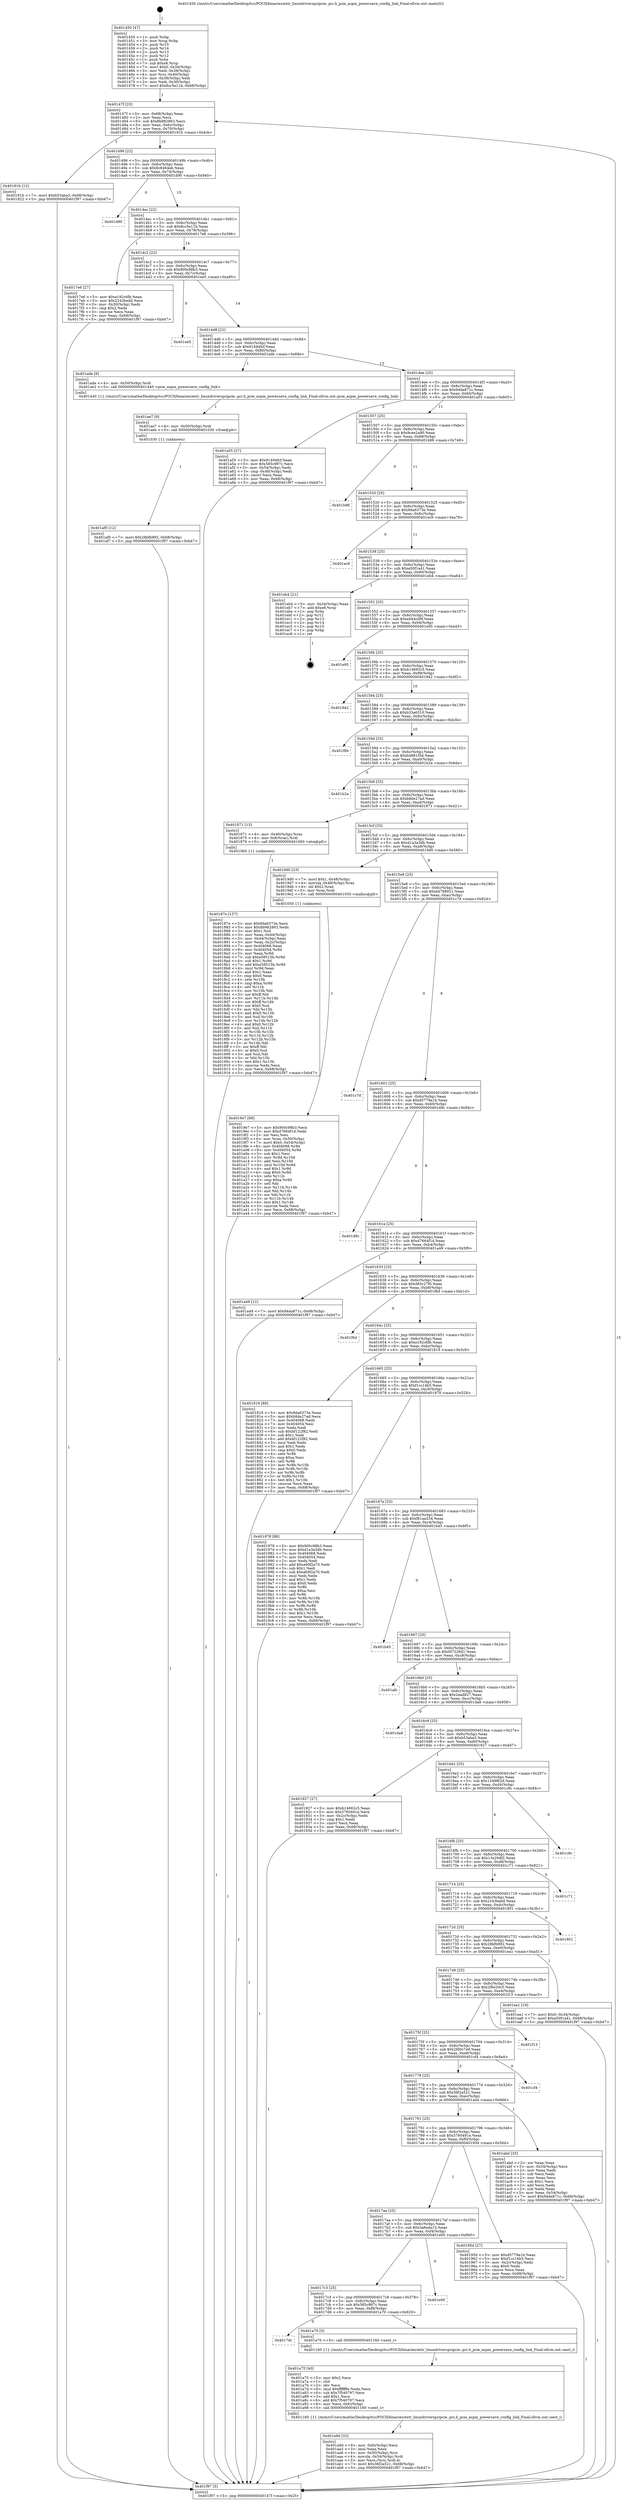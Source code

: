 digraph "0x401450" {
  label = "0x401450 (/mnt/c/Users/mathe/Desktop/tcc/POCII/binaries/extr_linuxdriverspcipcie..pci.h_pcie_aspm_powersave_config_link_Final-ollvm.out::main(0))"
  labelloc = "t"
  node[shape=record]

  Entry [label="",width=0.3,height=0.3,shape=circle,fillcolor=black,style=filled]
  "0x40147f" [label="{
     0x40147f [23]\l
     | [instrs]\l
     &nbsp;&nbsp;0x40147f \<+3\>: mov -0x68(%rbp),%eax\l
     &nbsp;&nbsp;0x401482 \<+2\>: mov %eax,%ecx\l
     &nbsp;&nbsp;0x401484 \<+6\>: sub $0x8b982863,%ecx\l
     &nbsp;&nbsp;0x40148a \<+3\>: mov %eax,-0x6c(%rbp)\l
     &nbsp;&nbsp;0x40148d \<+3\>: mov %ecx,-0x70(%rbp)\l
     &nbsp;&nbsp;0x401490 \<+6\>: je 000000000040191b \<main+0x4cb\>\l
  }"]
  "0x40191b" [label="{
     0x40191b [12]\l
     | [instrs]\l
     &nbsp;&nbsp;0x40191b \<+7\>: movl $0xb53aba3,-0x68(%rbp)\l
     &nbsp;&nbsp;0x401922 \<+5\>: jmp 0000000000401f97 \<main+0xb47\>\l
  }"]
  "0x401496" [label="{
     0x401496 [22]\l
     | [instrs]\l
     &nbsp;&nbsp;0x401496 \<+5\>: jmp 000000000040149b \<main+0x4b\>\l
     &nbsp;&nbsp;0x40149b \<+3\>: mov -0x6c(%rbp),%eax\l
     &nbsp;&nbsp;0x40149e \<+5\>: sub $0x8c8464eb,%eax\l
     &nbsp;&nbsp;0x4014a3 \<+3\>: mov %eax,-0x74(%rbp)\l
     &nbsp;&nbsp;0x4014a6 \<+6\>: je 0000000000401d90 \<main+0x940\>\l
  }"]
  Exit [label="",width=0.3,height=0.3,shape=circle,fillcolor=black,style=filled,peripheries=2]
  "0x401d90" [label="{
     0x401d90\l
  }", style=dashed]
  "0x4014ac" [label="{
     0x4014ac [22]\l
     | [instrs]\l
     &nbsp;&nbsp;0x4014ac \<+5\>: jmp 00000000004014b1 \<main+0x61\>\l
     &nbsp;&nbsp;0x4014b1 \<+3\>: mov -0x6c(%rbp),%eax\l
     &nbsp;&nbsp;0x4014b4 \<+5\>: sub $0x8cc5e11b,%eax\l
     &nbsp;&nbsp;0x4014b9 \<+3\>: mov %eax,-0x78(%rbp)\l
     &nbsp;&nbsp;0x4014bc \<+6\>: je 00000000004017e6 \<main+0x396\>\l
  }"]
  "0x401af0" [label="{
     0x401af0 [12]\l
     | [instrs]\l
     &nbsp;&nbsp;0x401af0 \<+7\>: movl $0x28bfb992,-0x68(%rbp)\l
     &nbsp;&nbsp;0x401af7 \<+5\>: jmp 0000000000401f97 \<main+0xb47\>\l
  }"]
  "0x4017e6" [label="{
     0x4017e6 [27]\l
     | [instrs]\l
     &nbsp;&nbsp;0x4017e6 \<+5\>: mov $0xe192c6fb,%eax\l
     &nbsp;&nbsp;0x4017eb \<+5\>: mov $0x2243bedd,%ecx\l
     &nbsp;&nbsp;0x4017f0 \<+3\>: mov -0x30(%rbp),%edx\l
     &nbsp;&nbsp;0x4017f3 \<+3\>: cmp $0x2,%edx\l
     &nbsp;&nbsp;0x4017f6 \<+3\>: cmovne %ecx,%eax\l
     &nbsp;&nbsp;0x4017f9 \<+3\>: mov %eax,-0x68(%rbp)\l
     &nbsp;&nbsp;0x4017fc \<+5\>: jmp 0000000000401f97 \<main+0xb47\>\l
  }"]
  "0x4014c2" [label="{
     0x4014c2 [22]\l
     | [instrs]\l
     &nbsp;&nbsp;0x4014c2 \<+5\>: jmp 00000000004014c7 \<main+0x77\>\l
     &nbsp;&nbsp;0x4014c7 \<+3\>: mov -0x6c(%rbp),%eax\l
     &nbsp;&nbsp;0x4014ca \<+5\>: sub $0x900c98b3,%eax\l
     &nbsp;&nbsp;0x4014cf \<+3\>: mov %eax,-0x7c(%rbp)\l
     &nbsp;&nbsp;0x4014d2 \<+6\>: je 0000000000401ee5 \<main+0xa95\>\l
  }"]
  "0x401f97" [label="{
     0x401f97 [5]\l
     | [instrs]\l
     &nbsp;&nbsp;0x401f97 \<+5\>: jmp 000000000040147f \<main+0x2f\>\l
  }"]
  "0x401450" [label="{
     0x401450 [47]\l
     | [instrs]\l
     &nbsp;&nbsp;0x401450 \<+1\>: push %rbp\l
     &nbsp;&nbsp;0x401451 \<+3\>: mov %rsp,%rbp\l
     &nbsp;&nbsp;0x401454 \<+2\>: push %r15\l
     &nbsp;&nbsp;0x401456 \<+2\>: push %r14\l
     &nbsp;&nbsp;0x401458 \<+2\>: push %r13\l
     &nbsp;&nbsp;0x40145a \<+2\>: push %r12\l
     &nbsp;&nbsp;0x40145c \<+1\>: push %rbx\l
     &nbsp;&nbsp;0x40145d \<+7\>: sub $0xe8,%rsp\l
     &nbsp;&nbsp;0x401464 \<+7\>: movl $0x0,-0x34(%rbp)\l
     &nbsp;&nbsp;0x40146b \<+3\>: mov %edi,-0x38(%rbp)\l
     &nbsp;&nbsp;0x40146e \<+4\>: mov %rsi,-0x40(%rbp)\l
     &nbsp;&nbsp;0x401472 \<+3\>: mov -0x38(%rbp),%edi\l
     &nbsp;&nbsp;0x401475 \<+3\>: mov %edi,-0x30(%rbp)\l
     &nbsp;&nbsp;0x401478 \<+7\>: movl $0x8cc5e11b,-0x68(%rbp)\l
  }"]
  "0x401ae7" [label="{
     0x401ae7 [9]\l
     | [instrs]\l
     &nbsp;&nbsp;0x401ae7 \<+4\>: mov -0x50(%rbp),%rdi\l
     &nbsp;&nbsp;0x401aeb \<+5\>: call 0000000000401030 \<free@plt\>\l
     | [calls]\l
     &nbsp;&nbsp;0x401030 \{1\} (unknown)\l
  }"]
  "0x401ee5" [label="{
     0x401ee5\l
  }", style=dashed]
  "0x4014d8" [label="{
     0x4014d8 [22]\l
     | [instrs]\l
     &nbsp;&nbsp;0x4014d8 \<+5\>: jmp 00000000004014dd \<main+0x8d\>\l
     &nbsp;&nbsp;0x4014dd \<+3\>: mov -0x6c(%rbp),%eax\l
     &nbsp;&nbsp;0x4014e0 \<+5\>: sub $0x91494fcf,%eax\l
     &nbsp;&nbsp;0x4014e5 \<+3\>: mov %eax,-0x80(%rbp)\l
     &nbsp;&nbsp;0x4014e8 \<+6\>: je 0000000000401ade \<main+0x68e\>\l
  }"]
  "0x401a9d" [label="{
     0x401a9d [32]\l
     | [instrs]\l
     &nbsp;&nbsp;0x401a9d \<+6\>: mov -0xfc(%rbp),%ecx\l
     &nbsp;&nbsp;0x401aa3 \<+3\>: imul %eax,%ecx\l
     &nbsp;&nbsp;0x401aa6 \<+4\>: mov -0x50(%rbp),%rsi\l
     &nbsp;&nbsp;0x401aaa \<+4\>: movslq -0x54(%rbp),%rdi\l
     &nbsp;&nbsp;0x401aae \<+3\>: mov %ecx,(%rsi,%rdi,4)\l
     &nbsp;&nbsp;0x401ab1 \<+7\>: movl $0x36f2a521,-0x68(%rbp)\l
     &nbsp;&nbsp;0x401ab8 \<+5\>: jmp 0000000000401f97 \<main+0xb47\>\l
  }"]
  "0x401ade" [label="{
     0x401ade [9]\l
     | [instrs]\l
     &nbsp;&nbsp;0x401ade \<+4\>: mov -0x50(%rbp),%rdi\l
     &nbsp;&nbsp;0x401ae2 \<+5\>: call 0000000000401440 \<pcie_aspm_powersave_config_link\>\l
     | [calls]\l
     &nbsp;&nbsp;0x401440 \{1\} (/mnt/c/Users/mathe/Desktop/tcc/POCII/binaries/extr_linuxdriverspcipcie..pci.h_pcie_aspm_powersave_config_link_Final-ollvm.out::pcie_aspm_powersave_config_link)\l
  }"]
  "0x4014ee" [label="{
     0x4014ee [25]\l
     | [instrs]\l
     &nbsp;&nbsp;0x4014ee \<+5\>: jmp 00000000004014f3 \<main+0xa3\>\l
     &nbsp;&nbsp;0x4014f3 \<+3\>: mov -0x6c(%rbp),%eax\l
     &nbsp;&nbsp;0x4014f6 \<+5\>: sub $0x94da871c,%eax\l
     &nbsp;&nbsp;0x4014fb \<+6\>: mov %eax,-0x84(%rbp)\l
     &nbsp;&nbsp;0x401501 \<+6\>: je 0000000000401a55 \<main+0x605\>\l
  }"]
  "0x401a75" [label="{
     0x401a75 [40]\l
     | [instrs]\l
     &nbsp;&nbsp;0x401a75 \<+5\>: mov $0x2,%ecx\l
     &nbsp;&nbsp;0x401a7a \<+1\>: cltd\l
     &nbsp;&nbsp;0x401a7b \<+2\>: idiv %ecx\l
     &nbsp;&nbsp;0x401a7d \<+6\>: imul $0xfffffffe,%edx,%ecx\l
     &nbsp;&nbsp;0x401a83 \<+6\>: sub $0x7f540797,%ecx\l
     &nbsp;&nbsp;0x401a89 \<+3\>: add $0x1,%ecx\l
     &nbsp;&nbsp;0x401a8c \<+6\>: add $0x7f540797,%ecx\l
     &nbsp;&nbsp;0x401a92 \<+6\>: mov %ecx,-0xfc(%rbp)\l
     &nbsp;&nbsp;0x401a98 \<+5\>: call 0000000000401160 \<next_i\>\l
     | [calls]\l
     &nbsp;&nbsp;0x401160 \{1\} (/mnt/c/Users/mathe/Desktop/tcc/POCII/binaries/extr_linuxdriverspcipcie..pci.h_pcie_aspm_powersave_config_link_Final-ollvm.out::next_i)\l
  }"]
  "0x401a55" [label="{
     0x401a55 [27]\l
     | [instrs]\l
     &nbsp;&nbsp;0x401a55 \<+5\>: mov $0x91494fcf,%eax\l
     &nbsp;&nbsp;0x401a5a \<+5\>: mov $0x585c997c,%ecx\l
     &nbsp;&nbsp;0x401a5f \<+3\>: mov -0x54(%rbp),%edx\l
     &nbsp;&nbsp;0x401a62 \<+3\>: cmp -0x48(%rbp),%edx\l
     &nbsp;&nbsp;0x401a65 \<+3\>: cmovl %ecx,%eax\l
     &nbsp;&nbsp;0x401a68 \<+3\>: mov %eax,-0x68(%rbp)\l
     &nbsp;&nbsp;0x401a6b \<+5\>: jmp 0000000000401f97 \<main+0xb47\>\l
  }"]
  "0x401507" [label="{
     0x401507 [25]\l
     | [instrs]\l
     &nbsp;&nbsp;0x401507 \<+5\>: jmp 000000000040150c \<main+0xbc\>\l
     &nbsp;&nbsp;0x40150c \<+3\>: mov -0x6c(%rbp),%eax\l
     &nbsp;&nbsp;0x40150f \<+5\>: sub $0x9cee2a90,%eax\l
     &nbsp;&nbsp;0x401514 \<+6\>: mov %eax,-0x88(%rbp)\l
     &nbsp;&nbsp;0x40151a \<+6\>: je 0000000000401b98 \<main+0x748\>\l
  }"]
  "0x4017dc" [label="{
     0x4017dc\l
  }", style=dashed]
  "0x401b98" [label="{
     0x401b98\l
  }", style=dashed]
  "0x401520" [label="{
     0x401520 [25]\l
     | [instrs]\l
     &nbsp;&nbsp;0x401520 \<+5\>: jmp 0000000000401525 \<main+0xd5\>\l
     &nbsp;&nbsp;0x401525 \<+3\>: mov -0x6c(%rbp),%eax\l
     &nbsp;&nbsp;0x401528 \<+5\>: sub $0x9da6373e,%eax\l
     &nbsp;&nbsp;0x40152d \<+6\>: mov %eax,-0x8c(%rbp)\l
     &nbsp;&nbsp;0x401533 \<+6\>: je 0000000000401ec9 \<main+0xa79\>\l
  }"]
  "0x401a70" [label="{
     0x401a70 [5]\l
     | [instrs]\l
     &nbsp;&nbsp;0x401a70 \<+5\>: call 0000000000401160 \<next_i\>\l
     | [calls]\l
     &nbsp;&nbsp;0x401160 \{1\} (/mnt/c/Users/mathe/Desktop/tcc/POCII/binaries/extr_linuxdriverspcipcie..pci.h_pcie_aspm_powersave_config_link_Final-ollvm.out::next_i)\l
  }"]
  "0x401ec9" [label="{
     0x401ec9\l
  }", style=dashed]
  "0x401539" [label="{
     0x401539 [25]\l
     | [instrs]\l
     &nbsp;&nbsp;0x401539 \<+5\>: jmp 000000000040153e \<main+0xee\>\l
     &nbsp;&nbsp;0x40153e \<+3\>: mov -0x6c(%rbp),%eax\l
     &nbsp;&nbsp;0x401541 \<+5\>: sub $0xa50f1a41,%eax\l
     &nbsp;&nbsp;0x401546 \<+6\>: mov %eax,-0x90(%rbp)\l
     &nbsp;&nbsp;0x40154c \<+6\>: je 0000000000401eb4 \<main+0xa64\>\l
  }"]
  "0x4017c3" [label="{
     0x4017c3 [25]\l
     | [instrs]\l
     &nbsp;&nbsp;0x4017c3 \<+5\>: jmp 00000000004017c8 \<main+0x378\>\l
     &nbsp;&nbsp;0x4017c8 \<+3\>: mov -0x6c(%rbp),%eax\l
     &nbsp;&nbsp;0x4017cb \<+5\>: sub $0x585c997c,%eax\l
     &nbsp;&nbsp;0x4017d0 \<+6\>: mov %eax,-0xf8(%rbp)\l
     &nbsp;&nbsp;0x4017d6 \<+6\>: je 0000000000401a70 \<main+0x620\>\l
  }"]
  "0x401eb4" [label="{
     0x401eb4 [21]\l
     | [instrs]\l
     &nbsp;&nbsp;0x401eb4 \<+3\>: mov -0x34(%rbp),%eax\l
     &nbsp;&nbsp;0x401eb7 \<+7\>: add $0xe8,%rsp\l
     &nbsp;&nbsp;0x401ebe \<+1\>: pop %rbx\l
     &nbsp;&nbsp;0x401ebf \<+2\>: pop %r12\l
     &nbsp;&nbsp;0x401ec1 \<+2\>: pop %r13\l
     &nbsp;&nbsp;0x401ec3 \<+2\>: pop %r14\l
     &nbsp;&nbsp;0x401ec5 \<+2\>: pop %r15\l
     &nbsp;&nbsp;0x401ec7 \<+1\>: pop %rbp\l
     &nbsp;&nbsp;0x401ec8 \<+1\>: ret\l
  }"]
  "0x401552" [label="{
     0x401552 [25]\l
     | [instrs]\l
     &nbsp;&nbsp;0x401552 \<+5\>: jmp 0000000000401557 \<main+0x107\>\l
     &nbsp;&nbsp;0x401557 \<+3\>: mov -0x6c(%rbp),%eax\l
     &nbsp;&nbsp;0x40155a \<+5\>: sub $0xa944cd9f,%eax\l
     &nbsp;&nbsp;0x40155f \<+6\>: mov %eax,-0x94(%rbp)\l
     &nbsp;&nbsp;0x401565 \<+6\>: je 0000000000401e95 \<main+0xa45\>\l
  }"]
  "0x401e00" [label="{
     0x401e00\l
  }", style=dashed]
  "0x401e95" [label="{
     0x401e95\l
  }", style=dashed]
  "0x40156b" [label="{
     0x40156b [25]\l
     | [instrs]\l
     &nbsp;&nbsp;0x40156b \<+5\>: jmp 0000000000401570 \<main+0x120\>\l
     &nbsp;&nbsp;0x401570 \<+3\>: mov -0x6c(%rbp),%eax\l
     &nbsp;&nbsp;0x401573 \<+5\>: sub $0xb14662c5,%eax\l
     &nbsp;&nbsp;0x401578 \<+6\>: mov %eax,-0x98(%rbp)\l
     &nbsp;&nbsp;0x40157e \<+6\>: je 0000000000401942 \<main+0x4f2\>\l
  }"]
  "0x4019e7" [label="{
     0x4019e7 [98]\l
     | [instrs]\l
     &nbsp;&nbsp;0x4019e7 \<+5\>: mov $0x900c98b3,%ecx\l
     &nbsp;&nbsp;0x4019ec \<+5\>: mov $0xd7664f1d,%edx\l
     &nbsp;&nbsp;0x4019f1 \<+2\>: xor %esi,%esi\l
     &nbsp;&nbsp;0x4019f3 \<+4\>: mov %rax,-0x50(%rbp)\l
     &nbsp;&nbsp;0x4019f7 \<+7\>: movl $0x0,-0x54(%rbp)\l
     &nbsp;&nbsp;0x4019fe \<+8\>: mov 0x404068,%r8d\l
     &nbsp;&nbsp;0x401a06 \<+8\>: mov 0x404054,%r9d\l
     &nbsp;&nbsp;0x401a0e \<+3\>: sub $0x1,%esi\l
     &nbsp;&nbsp;0x401a11 \<+3\>: mov %r8d,%r10d\l
     &nbsp;&nbsp;0x401a14 \<+3\>: add %esi,%r10d\l
     &nbsp;&nbsp;0x401a17 \<+4\>: imul %r10d,%r8d\l
     &nbsp;&nbsp;0x401a1b \<+4\>: and $0x1,%r8d\l
     &nbsp;&nbsp;0x401a1f \<+4\>: cmp $0x0,%r8d\l
     &nbsp;&nbsp;0x401a23 \<+4\>: sete %r11b\l
     &nbsp;&nbsp;0x401a27 \<+4\>: cmp $0xa,%r9d\l
     &nbsp;&nbsp;0x401a2b \<+3\>: setl %bl\l
     &nbsp;&nbsp;0x401a2e \<+3\>: mov %r11b,%r14b\l
     &nbsp;&nbsp;0x401a31 \<+3\>: and %bl,%r14b\l
     &nbsp;&nbsp;0x401a34 \<+3\>: xor %bl,%r11b\l
     &nbsp;&nbsp;0x401a37 \<+3\>: or %r11b,%r14b\l
     &nbsp;&nbsp;0x401a3a \<+4\>: test $0x1,%r14b\l
     &nbsp;&nbsp;0x401a3e \<+3\>: cmovne %edx,%ecx\l
     &nbsp;&nbsp;0x401a41 \<+3\>: mov %ecx,-0x68(%rbp)\l
     &nbsp;&nbsp;0x401a44 \<+5\>: jmp 0000000000401f97 \<main+0xb47\>\l
  }"]
  "0x401942" [label="{
     0x401942\l
  }", style=dashed]
  "0x401584" [label="{
     0x401584 [25]\l
     | [instrs]\l
     &nbsp;&nbsp;0x401584 \<+5\>: jmp 0000000000401589 \<main+0x139\>\l
     &nbsp;&nbsp;0x401589 \<+3\>: mov -0x6c(%rbp),%eax\l
     &nbsp;&nbsp;0x40158c \<+5\>: sub $0xb33a6310,%eax\l
     &nbsp;&nbsp;0x401591 \<+6\>: mov %eax,-0x9c(%rbp)\l
     &nbsp;&nbsp;0x401597 \<+6\>: je 0000000000401f8b \<main+0xb3b\>\l
  }"]
  "0x4017aa" [label="{
     0x4017aa [25]\l
     | [instrs]\l
     &nbsp;&nbsp;0x4017aa \<+5\>: jmp 00000000004017af \<main+0x35f\>\l
     &nbsp;&nbsp;0x4017af \<+3\>: mov -0x6c(%rbp),%eax\l
     &nbsp;&nbsp;0x4017b2 \<+5\>: sub $0x3a6eda13,%eax\l
     &nbsp;&nbsp;0x4017b7 \<+6\>: mov %eax,-0xf4(%rbp)\l
     &nbsp;&nbsp;0x4017bd \<+6\>: je 0000000000401e00 \<main+0x9b0\>\l
  }"]
  "0x401f8b" [label="{
     0x401f8b\l
  }", style=dashed]
  "0x40159d" [label="{
     0x40159d [25]\l
     | [instrs]\l
     &nbsp;&nbsp;0x40159d \<+5\>: jmp 00000000004015a2 \<main+0x152\>\l
     &nbsp;&nbsp;0x4015a2 \<+3\>: mov -0x6c(%rbp),%eax\l
     &nbsp;&nbsp;0x4015a5 \<+5\>: sub $0xb4881f3d,%eax\l
     &nbsp;&nbsp;0x4015aa \<+6\>: mov %eax,-0xa0(%rbp)\l
     &nbsp;&nbsp;0x4015b0 \<+6\>: je 0000000000401b2a \<main+0x6da\>\l
  }"]
  "0x40195d" [label="{
     0x40195d [27]\l
     | [instrs]\l
     &nbsp;&nbsp;0x40195d \<+5\>: mov $0xd5779a1b,%eax\l
     &nbsp;&nbsp;0x401962 \<+5\>: mov $0xf1cc14b5,%ecx\l
     &nbsp;&nbsp;0x401967 \<+3\>: mov -0x2c(%rbp),%edx\l
     &nbsp;&nbsp;0x40196a \<+3\>: cmp $0x0,%edx\l
     &nbsp;&nbsp;0x40196d \<+3\>: cmove %ecx,%eax\l
     &nbsp;&nbsp;0x401970 \<+3\>: mov %eax,-0x68(%rbp)\l
     &nbsp;&nbsp;0x401973 \<+5\>: jmp 0000000000401f97 \<main+0xb47\>\l
  }"]
  "0x401b2a" [label="{
     0x401b2a\l
  }", style=dashed]
  "0x4015b6" [label="{
     0x4015b6 [25]\l
     | [instrs]\l
     &nbsp;&nbsp;0x4015b6 \<+5\>: jmp 00000000004015bb \<main+0x16b\>\l
     &nbsp;&nbsp;0x4015bb \<+3\>: mov -0x6c(%rbp),%eax\l
     &nbsp;&nbsp;0x4015be \<+5\>: sub $0xb8de27ad,%eax\l
     &nbsp;&nbsp;0x4015c3 \<+6\>: mov %eax,-0xa4(%rbp)\l
     &nbsp;&nbsp;0x4015c9 \<+6\>: je 0000000000401871 \<main+0x421\>\l
  }"]
  "0x401791" [label="{
     0x401791 [25]\l
     | [instrs]\l
     &nbsp;&nbsp;0x401791 \<+5\>: jmp 0000000000401796 \<main+0x346\>\l
     &nbsp;&nbsp;0x401796 \<+3\>: mov -0x6c(%rbp),%eax\l
     &nbsp;&nbsp;0x401799 \<+5\>: sub $0x3760491e,%eax\l
     &nbsp;&nbsp;0x40179e \<+6\>: mov %eax,-0xf0(%rbp)\l
     &nbsp;&nbsp;0x4017a4 \<+6\>: je 000000000040195d \<main+0x50d\>\l
  }"]
  "0x401871" [label="{
     0x401871 [13]\l
     | [instrs]\l
     &nbsp;&nbsp;0x401871 \<+4\>: mov -0x40(%rbp),%rax\l
     &nbsp;&nbsp;0x401875 \<+4\>: mov 0x8(%rax),%rdi\l
     &nbsp;&nbsp;0x401879 \<+5\>: call 0000000000401060 \<atoi@plt\>\l
     | [calls]\l
     &nbsp;&nbsp;0x401060 \{1\} (unknown)\l
  }"]
  "0x4015cf" [label="{
     0x4015cf [25]\l
     | [instrs]\l
     &nbsp;&nbsp;0x4015cf \<+5\>: jmp 00000000004015d4 \<main+0x184\>\l
     &nbsp;&nbsp;0x4015d4 \<+3\>: mov -0x6c(%rbp),%eax\l
     &nbsp;&nbsp;0x4015d7 \<+5\>: sub $0xd1a3a3db,%eax\l
     &nbsp;&nbsp;0x4015dc \<+6\>: mov %eax,-0xa8(%rbp)\l
     &nbsp;&nbsp;0x4015e2 \<+6\>: je 00000000004019d0 \<main+0x580\>\l
  }"]
  "0x401abd" [label="{
     0x401abd [33]\l
     | [instrs]\l
     &nbsp;&nbsp;0x401abd \<+2\>: xor %eax,%eax\l
     &nbsp;&nbsp;0x401abf \<+3\>: mov -0x54(%rbp),%ecx\l
     &nbsp;&nbsp;0x401ac2 \<+2\>: mov %eax,%edx\l
     &nbsp;&nbsp;0x401ac4 \<+2\>: sub %ecx,%edx\l
     &nbsp;&nbsp;0x401ac6 \<+2\>: mov %eax,%ecx\l
     &nbsp;&nbsp;0x401ac8 \<+3\>: sub $0x1,%ecx\l
     &nbsp;&nbsp;0x401acb \<+2\>: add %ecx,%edx\l
     &nbsp;&nbsp;0x401acd \<+2\>: sub %edx,%eax\l
     &nbsp;&nbsp;0x401acf \<+3\>: mov %eax,-0x54(%rbp)\l
     &nbsp;&nbsp;0x401ad2 \<+7\>: movl $0x94da871c,-0x68(%rbp)\l
     &nbsp;&nbsp;0x401ad9 \<+5\>: jmp 0000000000401f97 \<main+0xb47\>\l
  }"]
  "0x4019d0" [label="{
     0x4019d0 [23]\l
     | [instrs]\l
     &nbsp;&nbsp;0x4019d0 \<+7\>: movl $0x1,-0x48(%rbp)\l
     &nbsp;&nbsp;0x4019d7 \<+4\>: movslq -0x48(%rbp),%rax\l
     &nbsp;&nbsp;0x4019db \<+4\>: shl $0x2,%rax\l
     &nbsp;&nbsp;0x4019df \<+3\>: mov %rax,%rdi\l
     &nbsp;&nbsp;0x4019e2 \<+5\>: call 0000000000401050 \<malloc@plt\>\l
     | [calls]\l
     &nbsp;&nbsp;0x401050 \{1\} (unknown)\l
  }"]
  "0x4015e8" [label="{
     0x4015e8 [25]\l
     | [instrs]\l
     &nbsp;&nbsp;0x4015e8 \<+5\>: jmp 00000000004015ed \<main+0x19d\>\l
     &nbsp;&nbsp;0x4015ed \<+3\>: mov -0x6c(%rbp),%eax\l
     &nbsp;&nbsp;0x4015f0 \<+5\>: sub $0xd4798921,%eax\l
     &nbsp;&nbsp;0x4015f5 \<+6\>: mov %eax,-0xac(%rbp)\l
     &nbsp;&nbsp;0x4015fb \<+6\>: je 0000000000401c7d \<main+0x82d\>\l
  }"]
  "0x401778" [label="{
     0x401778 [25]\l
     | [instrs]\l
     &nbsp;&nbsp;0x401778 \<+5\>: jmp 000000000040177d \<main+0x32d\>\l
     &nbsp;&nbsp;0x40177d \<+3\>: mov -0x6c(%rbp),%eax\l
     &nbsp;&nbsp;0x401780 \<+5\>: sub $0x36f2a521,%eax\l
     &nbsp;&nbsp;0x401785 \<+6\>: mov %eax,-0xec(%rbp)\l
     &nbsp;&nbsp;0x40178b \<+6\>: je 0000000000401abd \<main+0x66d\>\l
  }"]
  "0x401c7d" [label="{
     0x401c7d\l
  }", style=dashed]
  "0x401601" [label="{
     0x401601 [25]\l
     | [instrs]\l
     &nbsp;&nbsp;0x401601 \<+5\>: jmp 0000000000401606 \<main+0x1b6\>\l
     &nbsp;&nbsp;0x401606 \<+3\>: mov -0x6c(%rbp),%eax\l
     &nbsp;&nbsp;0x401609 \<+5\>: sub $0xd5779a1b,%eax\l
     &nbsp;&nbsp;0x40160e \<+6\>: mov %eax,-0xb0(%rbp)\l
     &nbsp;&nbsp;0x401614 \<+6\>: je 0000000000401d9c \<main+0x94c\>\l
  }"]
  "0x401cf4" [label="{
     0x401cf4\l
  }", style=dashed]
  "0x401d9c" [label="{
     0x401d9c\l
  }", style=dashed]
  "0x40161a" [label="{
     0x40161a [25]\l
     | [instrs]\l
     &nbsp;&nbsp;0x40161a \<+5\>: jmp 000000000040161f \<main+0x1cf\>\l
     &nbsp;&nbsp;0x40161f \<+3\>: mov -0x6c(%rbp),%eax\l
     &nbsp;&nbsp;0x401622 \<+5\>: sub $0xd7664f1d,%eax\l
     &nbsp;&nbsp;0x401627 \<+6\>: mov %eax,-0xb4(%rbp)\l
     &nbsp;&nbsp;0x40162d \<+6\>: je 0000000000401a49 \<main+0x5f9\>\l
  }"]
  "0x40175f" [label="{
     0x40175f [25]\l
     | [instrs]\l
     &nbsp;&nbsp;0x40175f \<+5\>: jmp 0000000000401764 \<main+0x314\>\l
     &nbsp;&nbsp;0x401764 \<+3\>: mov -0x6c(%rbp),%eax\l
     &nbsp;&nbsp;0x401767 \<+5\>: sub $0x2fd0c7e9,%eax\l
     &nbsp;&nbsp;0x40176c \<+6\>: mov %eax,-0xe8(%rbp)\l
     &nbsp;&nbsp;0x401772 \<+6\>: je 0000000000401cf4 \<main+0x8a4\>\l
  }"]
  "0x401a49" [label="{
     0x401a49 [12]\l
     | [instrs]\l
     &nbsp;&nbsp;0x401a49 \<+7\>: movl $0x94da871c,-0x68(%rbp)\l
     &nbsp;&nbsp;0x401a50 \<+5\>: jmp 0000000000401f97 \<main+0xb47\>\l
  }"]
  "0x401633" [label="{
     0x401633 [25]\l
     | [instrs]\l
     &nbsp;&nbsp;0x401633 \<+5\>: jmp 0000000000401638 \<main+0x1e8\>\l
     &nbsp;&nbsp;0x401638 \<+3\>: mov -0x6c(%rbp),%eax\l
     &nbsp;&nbsp;0x40163b \<+5\>: sub $0xd83c27f0,%eax\l
     &nbsp;&nbsp;0x401640 \<+6\>: mov %eax,-0xb8(%rbp)\l
     &nbsp;&nbsp;0x401646 \<+6\>: je 0000000000401f6d \<main+0xb1d\>\l
  }"]
  "0x401f13" [label="{
     0x401f13\l
  }", style=dashed]
  "0x401f6d" [label="{
     0x401f6d\l
  }", style=dashed]
  "0x40164c" [label="{
     0x40164c [25]\l
     | [instrs]\l
     &nbsp;&nbsp;0x40164c \<+5\>: jmp 0000000000401651 \<main+0x201\>\l
     &nbsp;&nbsp;0x401651 \<+3\>: mov -0x6c(%rbp),%eax\l
     &nbsp;&nbsp;0x401654 \<+5\>: sub $0xe192c6fb,%eax\l
     &nbsp;&nbsp;0x401659 \<+6\>: mov %eax,-0xbc(%rbp)\l
     &nbsp;&nbsp;0x40165f \<+6\>: je 0000000000401819 \<main+0x3c9\>\l
  }"]
  "0x401746" [label="{
     0x401746 [25]\l
     | [instrs]\l
     &nbsp;&nbsp;0x401746 \<+5\>: jmp 000000000040174b \<main+0x2fb\>\l
     &nbsp;&nbsp;0x40174b \<+3\>: mov -0x6c(%rbp),%eax\l
     &nbsp;&nbsp;0x40174e \<+5\>: sub $0x2f6e20c5,%eax\l
     &nbsp;&nbsp;0x401753 \<+6\>: mov %eax,-0xe4(%rbp)\l
     &nbsp;&nbsp;0x401759 \<+6\>: je 0000000000401f13 \<main+0xac3\>\l
  }"]
  "0x401819" [label="{
     0x401819 [88]\l
     | [instrs]\l
     &nbsp;&nbsp;0x401819 \<+5\>: mov $0x9da6373e,%eax\l
     &nbsp;&nbsp;0x40181e \<+5\>: mov $0xb8de27ad,%ecx\l
     &nbsp;&nbsp;0x401823 \<+7\>: mov 0x404068,%edx\l
     &nbsp;&nbsp;0x40182a \<+7\>: mov 0x404054,%esi\l
     &nbsp;&nbsp;0x401831 \<+2\>: mov %edx,%edi\l
     &nbsp;&nbsp;0x401833 \<+6\>: sub $0xbf122f82,%edi\l
     &nbsp;&nbsp;0x401839 \<+3\>: sub $0x1,%edi\l
     &nbsp;&nbsp;0x40183c \<+6\>: add $0xbf122f82,%edi\l
     &nbsp;&nbsp;0x401842 \<+3\>: imul %edi,%edx\l
     &nbsp;&nbsp;0x401845 \<+3\>: and $0x1,%edx\l
     &nbsp;&nbsp;0x401848 \<+3\>: cmp $0x0,%edx\l
     &nbsp;&nbsp;0x40184b \<+4\>: sete %r8b\l
     &nbsp;&nbsp;0x40184f \<+3\>: cmp $0xa,%esi\l
     &nbsp;&nbsp;0x401852 \<+4\>: setl %r9b\l
     &nbsp;&nbsp;0x401856 \<+3\>: mov %r8b,%r10b\l
     &nbsp;&nbsp;0x401859 \<+3\>: and %r9b,%r10b\l
     &nbsp;&nbsp;0x40185c \<+3\>: xor %r9b,%r8b\l
     &nbsp;&nbsp;0x40185f \<+3\>: or %r8b,%r10b\l
     &nbsp;&nbsp;0x401862 \<+4\>: test $0x1,%r10b\l
     &nbsp;&nbsp;0x401866 \<+3\>: cmovne %ecx,%eax\l
     &nbsp;&nbsp;0x401869 \<+3\>: mov %eax,-0x68(%rbp)\l
     &nbsp;&nbsp;0x40186c \<+5\>: jmp 0000000000401f97 \<main+0xb47\>\l
  }"]
  "0x401665" [label="{
     0x401665 [25]\l
     | [instrs]\l
     &nbsp;&nbsp;0x401665 \<+5\>: jmp 000000000040166a \<main+0x21a\>\l
     &nbsp;&nbsp;0x40166a \<+3\>: mov -0x6c(%rbp),%eax\l
     &nbsp;&nbsp;0x40166d \<+5\>: sub $0xf1cc14b5,%eax\l
     &nbsp;&nbsp;0x401672 \<+6\>: mov %eax,-0xc0(%rbp)\l
     &nbsp;&nbsp;0x401678 \<+6\>: je 0000000000401978 \<main+0x528\>\l
  }"]
  "0x40187e" [label="{
     0x40187e [157]\l
     | [instrs]\l
     &nbsp;&nbsp;0x40187e \<+5\>: mov $0x9da6373e,%ecx\l
     &nbsp;&nbsp;0x401883 \<+5\>: mov $0x8b982863,%edx\l
     &nbsp;&nbsp;0x401888 \<+3\>: mov $0x1,%sil\l
     &nbsp;&nbsp;0x40188b \<+3\>: mov %eax,-0x44(%rbp)\l
     &nbsp;&nbsp;0x40188e \<+3\>: mov -0x44(%rbp),%eax\l
     &nbsp;&nbsp;0x401891 \<+3\>: mov %eax,-0x2c(%rbp)\l
     &nbsp;&nbsp;0x401894 \<+7\>: mov 0x404068,%eax\l
     &nbsp;&nbsp;0x40189b \<+8\>: mov 0x404054,%r8d\l
     &nbsp;&nbsp;0x4018a3 \<+3\>: mov %eax,%r9d\l
     &nbsp;&nbsp;0x4018a6 \<+7\>: sub $0xe58515b,%r9d\l
     &nbsp;&nbsp;0x4018ad \<+4\>: sub $0x1,%r9d\l
     &nbsp;&nbsp;0x4018b1 \<+7\>: add $0xe58515b,%r9d\l
     &nbsp;&nbsp;0x4018b8 \<+4\>: imul %r9d,%eax\l
     &nbsp;&nbsp;0x4018bc \<+3\>: and $0x1,%eax\l
     &nbsp;&nbsp;0x4018bf \<+3\>: cmp $0x0,%eax\l
     &nbsp;&nbsp;0x4018c2 \<+4\>: sete %r10b\l
     &nbsp;&nbsp;0x4018c6 \<+4\>: cmp $0xa,%r8d\l
     &nbsp;&nbsp;0x4018ca \<+4\>: setl %r11b\l
     &nbsp;&nbsp;0x4018ce \<+3\>: mov %r10b,%bl\l
     &nbsp;&nbsp;0x4018d1 \<+3\>: xor $0xff,%bl\l
     &nbsp;&nbsp;0x4018d4 \<+3\>: mov %r11b,%r14b\l
     &nbsp;&nbsp;0x4018d7 \<+4\>: xor $0xff,%r14b\l
     &nbsp;&nbsp;0x4018db \<+4\>: xor $0x0,%sil\l
     &nbsp;&nbsp;0x4018df \<+3\>: mov %bl,%r15b\l
     &nbsp;&nbsp;0x4018e2 \<+4\>: and $0x0,%r15b\l
     &nbsp;&nbsp;0x4018e6 \<+3\>: and %sil,%r10b\l
     &nbsp;&nbsp;0x4018e9 \<+3\>: mov %r14b,%r12b\l
     &nbsp;&nbsp;0x4018ec \<+4\>: and $0x0,%r12b\l
     &nbsp;&nbsp;0x4018f0 \<+3\>: and %sil,%r11b\l
     &nbsp;&nbsp;0x4018f3 \<+3\>: or %r10b,%r15b\l
     &nbsp;&nbsp;0x4018f6 \<+3\>: or %r11b,%r12b\l
     &nbsp;&nbsp;0x4018f9 \<+3\>: xor %r12b,%r15b\l
     &nbsp;&nbsp;0x4018fc \<+3\>: or %r14b,%bl\l
     &nbsp;&nbsp;0x4018ff \<+3\>: xor $0xff,%bl\l
     &nbsp;&nbsp;0x401902 \<+4\>: or $0x0,%sil\l
     &nbsp;&nbsp;0x401906 \<+3\>: and %sil,%bl\l
     &nbsp;&nbsp;0x401909 \<+3\>: or %bl,%r15b\l
     &nbsp;&nbsp;0x40190c \<+4\>: test $0x1,%r15b\l
     &nbsp;&nbsp;0x401910 \<+3\>: cmovne %edx,%ecx\l
     &nbsp;&nbsp;0x401913 \<+3\>: mov %ecx,-0x68(%rbp)\l
     &nbsp;&nbsp;0x401916 \<+5\>: jmp 0000000000401f97 \<main+0xb47\>\l
  }"]
  "0x401ea1" [label="{
     0x401ea1 [19]\l
     | [instrs]\l
     &nbsp;&nbsp;0x401ea1 \<+7\>: movl $0x0,-0x34(%rbp)\l
     &nbsp;&nbsp;0x401ea8 \<+7\>: movl $0xa50f1a41,-0x68(%rbp)\l
     &nbsp;&nbsp;0x401eaf \<+5\>: jmp 0000000000401f97 \<main+0xb47\>\l
  }"]
  "0x401978" [label="{
     0x401978 [88]\l
     | [instrs]\l
     &nbsp;&nbsp;0x401978 \<+5\>: mov $0x900c98b3,%eax\l
     &nbsp;&nbsp;0x40197d \<+5\>: mov $0xd1a3a3db,%ecx\l
     &nbsp;&nbsp;0x401982 \<+7\>: mov 0x404068,%edx\l
     &nbsp;&nbsp;0x401989 \<+7\>: mov 0x404054,%esi\l
     &nbsp;&nbsp;0x401990 \<+2\>: mov %edx,%edi\l
     &nbsp;&nbsp;0x401992 \<+6\>: add $0xa60f2a70,%edi\l
     &nbsp;&nbsp;0x401998 \<+3\>: sub $0x1,%edi\l
     &nbsp;&nbsp;0x40199b \<+6\>: sub $0xa60f2a70,%edi\l
     &nbsp;&nbsp;0x4019a1 \<+3\>: imul %edi,%edx\l
     &nbsp;&nbsp;0x4019a4 \<+3\>: and $0x1,%edx\l
     &nbsp;&nbsp;0x4019a7 \<+3\>: cmp $0x0,%edx\l
     &nbsp;&nbsp;0x4019aa \<+4\>: sete %r8b\l
     &nbsp;&nbsp;0x4019ae \<+3\>: cmp $0xa,%esi\l
     &nbsp;&nbsp;0x4019b1 \<+4\>: setl %r9b\l
     &nbsp;&nbsp;0x4019b5 \<+3\>: mov %r8b,%r10b\l
     &nbsp;&nbsp;0x4019b8 \<+3\>: and %r9b,%r10b\l
     &nbsp;&nbsp;0x4019bb \<+3\>: xor %r9b,%r8b\l
     &nbsp;&nbsp;0x4019be \<+3\>: or %r8b,%r10b\l
     &nbsp;&nbsp;0x4019c1 \<+4\>: test $0x1,%r10b\l
     &nbsp;&nbsp;0x4019c5 \<+3\>: cmovne %ecx,%eax\l
     &nbsp;&nbsp;0x4019c8 \<+3\>: mov %eax,-0x68(%rbp)\l
     &nbsp;&nbsp;0x4019cb \<+5\>: jmp 0000000000401f97 \<main+0xb47\>\l
  }"]
  "0x40167e" [label="{
     0x40167e [25]\l
     | [instrs]\l
     &nbsp;&nbsp;0x40167e \<+5\>: jmp 0000000000401683 \<main+0x233\>\l
     &nbsp;&nbsp;0x401683 \<+3\>: mov -0x6c(%rbp),%eax\l
     &nbsp;&nbsp;0x401686 \<+5\>: sub $0xf81aa334,%eax\l
     &nbsp;&nbsp;0x40168b \<+6\>: mov %eax,-0xc4(%rbp)\l
     &nbsp;&nbsp;0x401691 \<+6\>: je 0000000000401b45 \<main+0x6f5\>\l
  }"]
  "0x40172d" [label="{
     0x40172d [25]\l
     | [instrs]\l
     &nbsp;&nbsp;0x40172d \<+5\>: jmp 0000000000401732 \<main+0x2e2\>\l
     &nbsp;&nbsp;0x401732 \<+3\>: mov -0x6c(%rbp),%eax\l
     &nbsp;&nbsp;0x401735 \<+5\>: sub $0x28bfb992,%eax\l
     &nbsp;&nbsp;0x40173a \<+6\>: mov %eax,-0xe0(%rbp)\l
     &nbsp;&nbsp;0x401740 \<+6\>: je 0000000000401ea1 \<main+0xa51\>\l
  }"]
  "0x401b45" [label="{
     0x401b45\l
  }", style=dashed]
  "0x401697" [label="{
     0x401697 [25]\l
     | [instrs]\l
     &nbsp;&nbsp;0x401697 \<+5\>: jmp 000000000040169c \<main+0x24c\>\l
     &nbsp;&nbsp;0x40169c \<+3\>: mov -0x6c(%rbp),%eax\l
     &nbsp;&nbsp;0x40169f \<+5\>: sub $0xfd7228d1,%eax\l
     &nbsp;&nbsp;0x4016a4 \<+6\>: mov %eax,-0xc8(%rbp)\l
     &nbsp;&nbsp;0x4016aa \<+6\>: je 0000000000401afc \<main+0x6ac\>\l
  }"]
  "0x401801" [label="{
     0x401801\l
  }", style=dashed]
  "0x401afc" [label="{
     0x401afc\l
  }", style=dashed]
  "0x4016b0" [label="{
     0x4016b0 [25]\l
     | [instrs]\l
     &nbsp;&nbsp;0x4016b0 \<+5\>: jmp 00000000004016b5 \<main+0x265\>\l
     &nbsp;&nbsp;0x4016b5 \<+3\>: mov -0x6c(%rbp),%eax\l
     &nbsp;&nbsp;0x4016b8 \<+5\>: sub $0x2ead827,%eax\l
     &nbsp;&nbsp;0x4016bd \<+6\>: mov %eax,-0xcc(%rbp)\l
     &nbsp;&nbsp;0x4016c3 \<+6\>: je 0000000000401da8 \<main+0x958\>\l
  }"]
  "0x401714" [label="{
     0x401714 [25]\l
     | [instrs]\l
     &nbsp;&nbsp;0x401714 \<+5\>: jmp 0000000000401719 \<main+0x2c9\>\l
     &nbsp;&nbsp;0x401719 \<+3\>: mov -0x6c(%rbp),%eax\l
     &nbsp;&nbsp;0x40171c \<+5\>: sub $0x2243bedd,%eax\l
     &nbsp;&nbsp;0x401721 \<+6\>: mov %eax,-0xdc(%rbp)\l
     &nbsp;&nbsp;0x401727 \<+6\>: je 0000000000401801 \<main+0x3b1\>\l
  }"]
  "0x401da8" [label="{
     0x401da8\l
  }", style=dashed]
  "0x4016c9" [label="{
     0x4016c9 [25]\l
     | [instrs]\l
     &nbsp;&nbsp;0x4016c9 \<+5\>: jmp 00000000004016ce \<main+0x27e\>\l
     &nbsp;&nbsp;0x4016ce \<+3\>: mov -0x6c(%rbp),%eax\l
     &nbsp;&nbsp;0x4016d1 \<+5\>: sub $0xb53aba3,%eax\l
     &nbsp;&nbsp;0x4016d6 \<+6\>: mov %eax,-0xd0(%rbp)\l
     &nbsp;&nbsp;0x4016dc \<+6\>: je 0000000000401927 \<main+0x4d7\>\l
  }"]
  "0x401c71" [label="{
     0x401c71\l
  }", style=dashed]
  "0x401927" [label="{
     0x401927 [27]\l
     | [instrs]\l
     &nbsp;&nbsp;0x401927 \<+5\>: mov $0xb14662c5,%eax\l
     &nbsp;&nbsp;0x40192c \<+5\>: mov $0x3760491e,%ecx\l
     &nbsp;&nbsp;0x401931 \<+3\>: mov -0x2c(%rbp),%edx\l
     &nbsp;&nbsp;0x401934 \<+3\>: cmp $0x1,%edx\l
     &nbsp;&nbsp;0x401937 \<+3\>: cmovl %ecx,%eax\l
     &nbsp;&nbsp;0x40193a \<+3\>: mov %eax,-0x68(%rbp)\l
     &nbsp;&nbsp;0x40193d \<+5\>: jmp 0000000000401f97 \<main+0xb47\>\l
  }"]
  "0x4016e2" [label="{
     0x4016e2 [25]\l
     | [instrs]\l
     &nbsp;&nbsp;0x4016e2 \<+5\>: jmp 00000000004016e7 \<main+0x297\>\l
     &nbsp;&nbsp;0x4016e7 \<+3\>: mov -0x6c(%rbp),%eax\l
     &nbsp;&nbsp;0x4016ea \<+5\>: sub $0x1349f62d,%eax\l
     &nbsp;&nbsp;0x4016ef \<+6\>: mov %eax,-0xd4(%rbp)\l
     &nbsp;&nbsp;0x4016f5 \<+6\>: je 0000000000401c9c \<main+0x84c\>\l
  }"]
  "0x4016fb" [label="{
     0x4016fb [25]\l
     | [instrs]\l
     &nbsp;&nbsp;0x4016fb \<+5\>: jmp 0000000000401700 \<main+0x2b0\>\l
     &nbsp;&nbsp;0x401700 \<+3\>: mov -0x6c(%rbp),%eax\l
     &nbsp;&nbsp;0x401703 \<+5\>: sub $0x13e294f2,%eax\l
     &nbsp;&nbsp;0x401708 \<+6\>: mov %eax,-0xd8(%rbp)\l
     &nbsp;&nbsp;0x40170e \<+6\>: je 0000000000401c71 \<main+0x821\>\l
  }"]
  "0x401c9c" [label="{
     0x401c9c\l
  }", style=dashed]
  Entry -> "0x401450" [label=" 1"]
  "0x40147f" -> "0x40191b" [label=" 1"]
  "0x40147f" -> "0x401496" [label=" 15"]
  "0x401eb4" -> Exit [label=" 1"]
  "0x401496" -> "0x401d90" [label=" 0"]
  "0x401496" -> "0x4014ac" [label=" 15"]
  "0x401ea1" -> "0x401f97" [label=" 1"]
  "0x4014ac" -> "0x4017e6" [label=" 1"]
  "0x4014ac" -> "0x4014c2" [label=" 14"]
  "0x4017e6" -> "0x401f97" [label=" 1"]
  "0x401450" -> "0x40147f" [label=" 1"]
  "0x401f97" -> "0x40147f" [label=" 15"]
  "0x401af0" -> "0x401f97" [label=" 1"]
  "0x4014c2" -> "0x401ee5" [label=" 0"]
  "0x4014c2" -> "0x4014d8" [label=" 14"]
  "0x401ae7" -> "0x401af0" [label=" 1"]
  "0x4014d8" -> "0x401ade" [label=" 1"]
  "0x4014d8" -> "0x4014ee" [label=" 13"]
  "0x401ade" -> "0x401ae7" [label=" 1"]
  "0x4014ee" -> "0x401a55" [label=" 2"]
  "0x4014ee" -> "0x401507" [label=" 11"]
  "0x401abd" -> "0x401f97" [label=" 1"]
  "0x401507" -> "0x401b98" [label=" 0"]
  "0x401507" -> "0x401520" [label=" 11"]
  "0x401a9d" -> "0x401f97" [label=" 1"]
  "0x401520" -> "0x401ec9" [label=" 0"]
  "0x401520" -> "0x401539" [label=" 11"]
  "0x401a75" -> "0x401a9d" [label=" 1"]
  "0x401539" -> "0x401eb4" [label=" 1"]
  "0x401539" -> "0x401552" [label=" 10"]
  "0x4017c3" -> "0x4017dc" [label=" 0"]
  "0x401552" -> "0x401e95" [label=" 0"]
  "0x401552" -> "0x40156b" [label=" 10"]
  "0x4017c3" -> "0x401a70" [label=" 1"]
  "0x40156b" -> "0x401942" [label=" 0"]
  "0x40156b" -> "0x401584" [label=" 10"]
  "0x4017aa" -> "0x4017c3" [label=" 1"]
  "0x401584" -> "0x401f8b" [label=" 0"]
  "0x401584" -> "0x40159d" [label=" 10"]
  "0x4017aa" -> "0x401e00" [label=" 0"]
  "0x40159d" -> "0x401b2a" [label=" 0"]
  "0x40159d" -> "0x4015b6" [label=" 10"]
  "0x401a70" -> "0x401a75" [label=" 1"]
  "0x4015b6" -> "0x401871" [label=" 1"]
  "0x4015b6" -> "0x4015cf" [label=" 9"]
  "0x401a49" -> "0x401f97" [label=" 1"]
  "0x4015cf" -> "0x4019d0" [label=" 1"]
  "0x4015cf" -> "0x4015e8" [label=" 8"]
  "0x4019e7" -> "0x401f97" [label=" 1"]
  "0x4015e8" -> "0x401c7d" [label=" 0"]
  "0x4015e8" -> "0x401601" [label=" 8"]
  "0x401978" -> "0x401f97" [label=" 1"]
  "0x401601" -> "0x401d9c" [label=" 0"]
  "0x401601" -> "0x40161a" [label=" 8"]
  "0x40195d" -> "0x401f97" [label=" 1"]
  "0x40161a" -> "0x401a49" [label=" 1"]
  "0x40161a" -> "0x401633" [label=" 7"]
  "0x401791" -> "0x40195d" [label=" 1"]
  "0x401633" -> "0x401f6d" [label=" 0"]
  "0x401633" -> "0x40164c" [label=" 7"]
  "0x401a55" -> "0x401f97" [label=" 2"]
  "0x40164c" -> "0x401819" [label=" 1"]
  "0x40164c" -> "0x401665" [label=" 6"]
  "0x401819" -> "0x401f97" [label=" 1"]
  "0x401871" -> "0x40187e" [label=" 1"]
  "0x40187e" -> "0x401f97" [label=" 1"]
  "0x40191b" -> "0x401f97" [label=" 1"]
  "0x401778" -> "0x401abd" [label=" 1"]
  "0x401665" -> "0x401978" [label=" 1"]
  "0x401665" -> "0x40167e" [label=" 5"]
  "0x4019d0" -> "0x4019e7" [label=" 1"]
  "0x40167e" -> "0x401b45" [label=" 0"]
  "0x40167e" -> "0x401697" [label=" 5"]
  "0x40175f" -> "0x401cf4" [label=" 0"]
  "0x401697" -> "0x401afc" [label=" 0"]
  "0x401697" -> "0x4016b0" [label=" 5"]
  "0x401791" -> "0x4017aa" [label=" 1"]
  "0x4016b0" -> "0x401da8" [label=" 0"]
  "0x4016b0" -> "0x4016c9" [label=" 5"]
  "0x401746" -> "0x401f13" [label=" 0"]
  "0x4016c9" -> "0x401927" [label=" 1"]
  "0x4016c9" -> "0x4016e2" [label=" 4"]
  "0x401927" -> "0x401f97" [label=" 1"]
  "0x401778" -> "0x401791" [label=" 2"]
  "0x4016e2" -> "0x401c9c" [label=" 0"]
  "0x4016e2" -> "0x4016fb" [label=" 4"]
  "0x40172d" -> "0x401746" [label=" 3"]
  "0x4016fb" -> "0x401c71" [label=" 0"]
  "0x4016fb" -> "0x401714" [label=" 4"]
  "0x401746" -> "0x40175f" [label=" 3"]
  "0x401714" -> "0x401801" [label=" 0"]
  "0x401714" -> "0x40172d" [label=" 4"]
  "0x40175f" -> "0x401778" [label=" 3"]
  "0x40172d" -> "0x401ea1" [label=" 1"]
}

